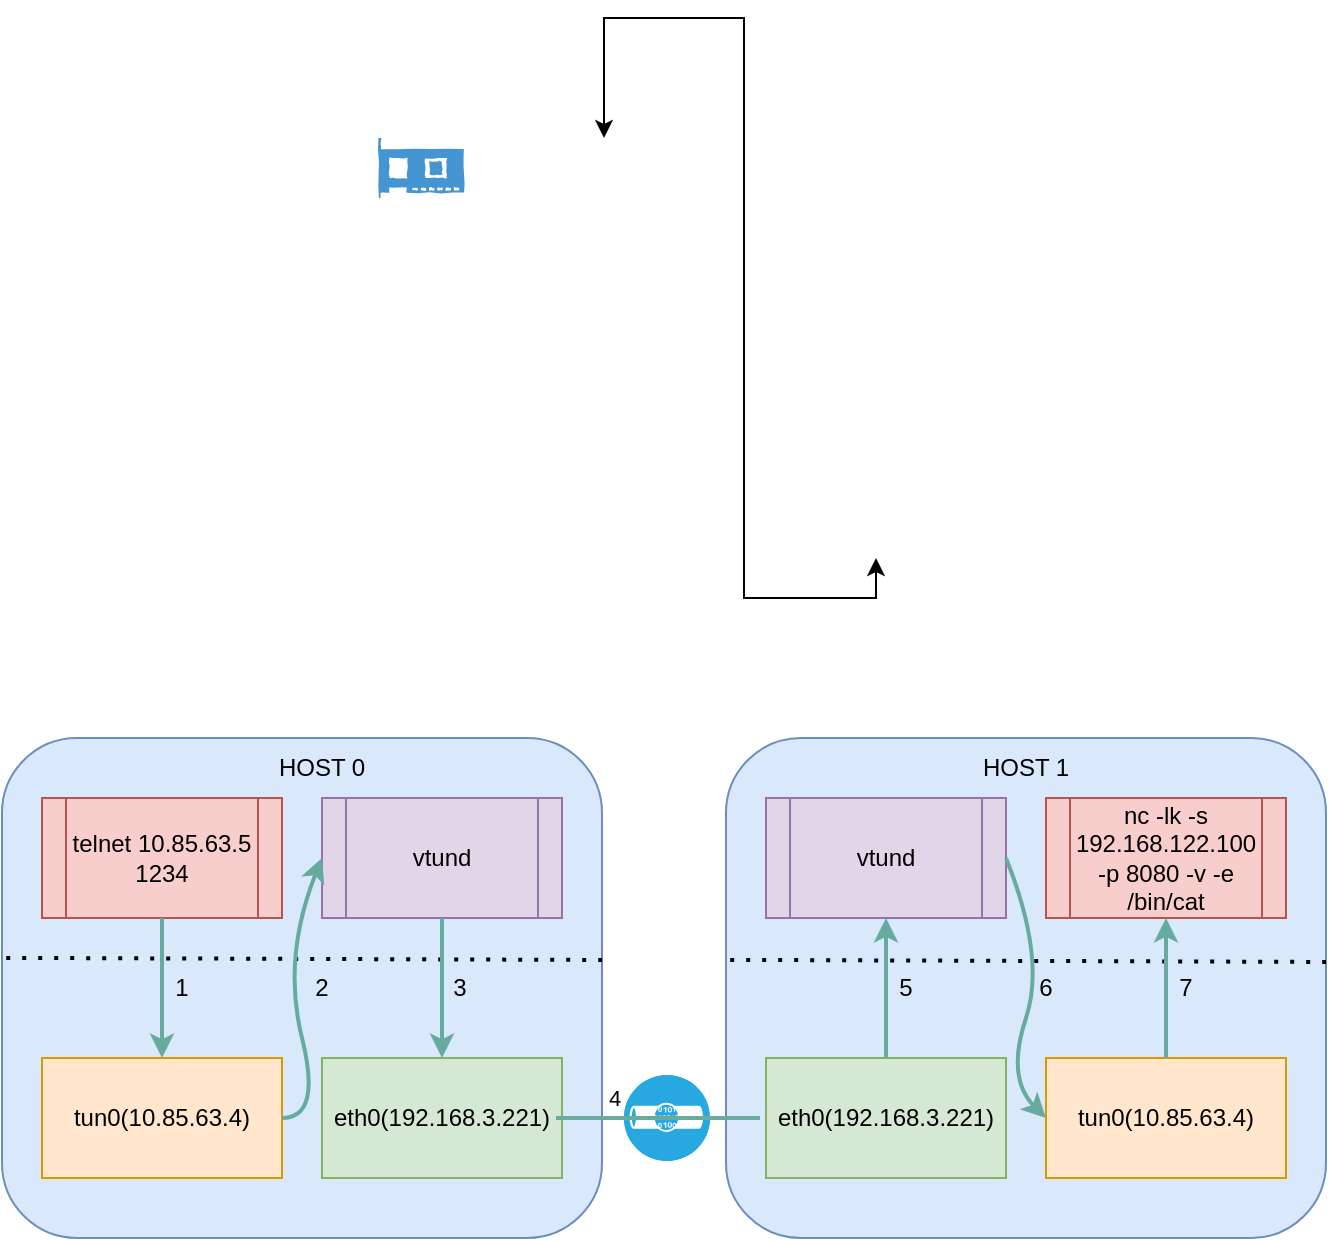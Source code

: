 <mxfile version="20.5.2" type="github">
  <diagram id="Imm6RlBQTcU_sDwAdbRj" name="Page-1">
    <mxGraphModel dx="1214" dy="676" grid="1" gridSize="10" guides="1" tooltips="1" connect="1" arrows="1" fold="1" page="1" pageScale="1" pageWidth="850" pageHeight="1100" math="0" shadow="0">
      <root>
        <mxCell id="0" />
        <mxCell id="1" parent="0" />
        <mxCell id="QAS7FAwJ0gN49UtU_o3m-10" value="" style="pointerEvents=1;shadow=0;dashed=0;html=1;strokeColor=none;fillColor=#4495D1;labelPosition=center;verticalLabelPosition=bottom;verticalAlign=top;align=center;outlineConnect=0;shape=mxgraph.veeam.2d.network_card;comic=1;" parent="1" vertex="1">
          <mxGeometry x="247.2" y="210" width="42.8" height="30" as="geometry" />
        </mxCell>
        <mxCell id="QAS7FAwJ0gN49UtU_o3m-17" value="" style="endArrow=classic;startArrow=classic;html=1;rounded=0;strokeColor=#000000;exitX=0.5;exitY=1;exitDx=0;exitDy=0;entryX=0.5;entryY=0;entryDx=0;entryDy=0;" parent="1" target="QAS7FAwJ0gN49UtU_o3m-9" edge="1">
          <mxGeometry width="50" height="50" relative="1" as="geometry">
            <mxPoint x="496" y="420" as="sourcePoint" />
            <mxPoint x="360" y="210" as="targetPoint" />
            <Array as="points">
              <mxPoint x="496" y="440" />
              <mxPoint x="430" y="440" />
              <mxPoint x="430" y="150" />
              <mxPoint x="400" y="150" />
              <mxPoint x="360" y="150" />
            </Array>
          </mxGeometry>
        </mxCell>
        <mxCell id="GdNjGD04FshlyLIHbKeY-66" value="" style="fillColor=#28A8E0;verticalLabelPosition=bottom;sketch=0;html=1;strokeColor=#ffffff;verticalAlign=top;align=center;points=[[0.145,0.145,0],[0.5,0,0],[0.855,0.145,0],[1,0.5,0],[0.855,0.855,0],[0.5,1,0],[0.145,0.855,0],[0,0.5,0]];pointerEvents=1;shape=mxgraph.cisco_safe.compositeIcon;bgIcon=ellipse;resIcon=mxgraph.cisco_safe.capability.virtual_private_network;" vertex="1" parent="1">
          <mxGeometry x="370" y="678.5" width="43" height="43" as="geometry" />
        </mxCell>
        <mxCell id="GdNjGD04FshlyLIHbKeY-82" value="" style="rounded=1;whiteSpace=wrap;html=1;fillColor=#dae8fc;strokeColor=#6c8ebf;" vertex="1" parent="1">
          <mxGeometry x="59" y="510" width="300" height="250" as="geometry" />
        </mxCell>
        <mxCell id="GdNjGD04FshlyLIHbKeY-83" value="telnet 10.85.63.5 1234" style="shape=process;whiteSpace=wrap;html=1;backgroundOutline=1;fillColor=#f8cecc;strokeColor=#b85450;" vertex="1" parent="1">
          <mxGeometry x="79.0" y="540" width="120" height="60" as="geometry" />
        </mxCell>
        <mxCell id="GdNjGD04FshlyLIHbKeY-84" value="vtund" style="shape=process;whiteSpace=wrap;html=1;backgroundOutline=1;fillColor=#e1d5e7;strokeColor=#9673a6;" vertex="1" parent="1">
          <mxGeometry x="219" y="540" width="120" height="60" as="geometry" />
        </mxCell>
        <mxCell id="GdNjGD04FshlyLIHbKeY-88" value="tun0(10.85.63.4)" style="rounded=0;whiteSpace=wrap;html=1;fillColor=#ffe6cc;strokeColor=#d79b00;" vertex="1" parent="1">
          <mxGeometry x="79" y="670" width="120" height="60" as="geometry" />
        </mxCell>
        <mxCell id="GdNjGD04FshlyLIHbKeY-89" value="eth0(192.168.3.221)" style="rounded=0;whiteSpace=wrap;html=1;fillColor=#d5e8d4;strokeColor=#82b366;" vertex="1" parent="1">
          <mxGeometry x="219" y="670" width="120" height="60" as="geometry" />
        </mxCell>
        <mxCell id="GdNjGD04FshlyLIHbKeY-90" value="" style="endArrow=none;dashed=1;html=1;dashPattern=1 3;strokeWidth=2;rounded=0;exitX=0.007;exitY=0.469;exitDx=0;exitDy=0;exitPerimeter=0;entryX=1;entryY=0.473;entryDx=0;entryDy=0;entryPerimeter=0;" edge="1" parent="1">
          <mxGeometry width="50" height="50" relative="1" as="geometry">
            <mxPoint x="61.1" y="619.94" as="sourcePoint" />
            <mxPoint x="359" y="620.98" as="targetPoint" />
          </mxGeometry>
        </mxCell>
        <mxCell id="GdNjGD04FshlyLIHbKeY-93" value="" style="rounded=1;whiteSpace=wrap;html=1;fillColor=#dae8fc;strokeColor=#6c8ebf;" vertex="1" parent="1">
          <mxGeometry x="421" y="510" width="300" height="250" as="geometry" />
        </mxCell>
        <mxCell id="GdNjGD04FshlyLIHbKeY-94" value="vtund" style="shape=process;whiteSpace=wrap;html=1;backgroundOutline=1;fillColor=#e1d5e7;strokeColor=#9673a6;" vertex="1" parent="1">
          <mxGeometry x="441" y="540" width="120" height="60" as="geometry" />
        </mxCell>
        <mxCell id="GdNjGD04FshlyLIHbKeY-95" value="nc -lk -s 192.168.122.100 -p 8080 -v -e /bin/cat" style="shape=process;whiteSpace=wrap;html=1;backgroundOutline=1;fillColor=#f8cecc;strokeColor=#b85450;" vertex="1" parent="1">
          <mxGeometry x="581" y="540" width="120" height="60" as="geometry" />
        </mxCell>
        <mxCell id="GdNjGD04FshlyLIHbKeY-96" value="&lt;div&gt;eth0(192.168.3.221)&lt;/div&gt;" style="rounded=0;whiteSpace=wrap;html=1;fillColor=#d5e8d4;strokeColor=#82b366;" vertex="1" parent="1">
          <mxGeometry x="441" y="670" width="120" height="60" as="geometry" />
        </mxCell>
        <mxCell id="GdNjGD04FshlyLIHbKeY-97" value="&lt;div&gt;tun0(10.85.63.4)&lt;/div&gt;" style="rounded=0;whiteSpace=wrap;html=1;fillColor=#ffe6cc;strokeColor=#d79b00;" vertex="1" parent="1">
          <mxGeometry x="581" y="670" width="120" height="60" as="geometry" />
        </mxCell>
        <mxCell id="GdNjGD04FshlyLIHbKeY-98" value="" style="endArrow=none;dashed=1;html=1;dashPattern=1 3;strokeWidth=2;rounded=0;exitX=0.007;exitY=0.469;exitDx=0;exitDy=0;exitPerimeter=0;entryX=1;entryY=0.473;entryDx=0;entryDy=0;entryPerimeter=0;" edge="1" parent="1">
          <mxGeometry width="50" height="50" relative="1" as="geometry">
            <mxPoint x="423.1" y="620.94" as="sourcePoint" />
            <mxPoint x="721" y="621.98" as="targetPoint" />
          </mxGeometry>
        </mxCell>
        <mxCell id="GdNjGD04FshlyLIHbKeY-99" value="" style="endArrow=classic;html=1;rounded=0;exitX=0.5;exitY=1;exitDx=0;exitDy=0;entryX=0.5;entryY=0;entryDx=0;entryDy=0;strokeWidth=2;strokeColor=#67AB9F;" edge="1" parent="1" source="GdNjGD04FshlyLIHbKeY-83" target="GdNjGD04FshlyLIHbKeY-88">
          <mxGeometry width="50" height="50" relative="1" as="geometry">
            <mxPoint x="469" y="710" as="sourcePoint" />
            <mxPoint x="519" y="660" as="targetPoint" />
          </mxGeometry>
        </mxCell>
        <mxCell id="GdNjGD04FshlyLIHbKeY-101" value="" style="endArrow=classic;html=1;rounded=0;exitX=0.5;exitY=1;exitDx=0;exitDy=0;entryX=0.5;entryY=0;entryDx=0;entryDy=0;strokeWidth=2;strokeColor=#67AB9F;fillColor=#dae8fc;" edge="1" parent="1" source="GdNjGD04FshlyLIHbKeY-84" target="GdNjGD04FshlyLIHbKeY-89">
          <mxGeometry y="10" width="50" height="50" relative="1" as="geometry">
            <mxPoint x="149" y="610" as="sourcePoint" />
            <mxPoint x="149" y="710" as="targetPoint" />
            <mxPoint as="offset" />
          </mxGeometry>
        </mxCell>
        <mxCell id="GdNjGD04FshlyLIHbKeY-102" value="4" style="endArrow=none;html=1;rounded=0;strokeColor=#67AB9F;strokeWidth=2;exitX=1;exitY=0.5;exitDx=0;exitDy=0;entryX=0;entryY=0.5;entryDx=0;entryDy=0;" edge="1" parent="1">
          <mxGeometry x="-0.429" y="10" width="50" height="50" relative="1" as="geometry">
            <mxPoint x="336" y="700" as="sourcePoint" />
            <mxPoint x="438" y="700" as="targetPoint" />
            <mxPoint as="offset" />
          </mxGeometry>
        </mxCell>
        <mxCell id="GdNjGD04FshlyLIHbKeY-103" value="" style="endArrow=classic;html=1;rounded=0;strokeColor=#67AB9F;strokeWidth=2;entryX=0.5;entryY=1;entryDx=0;entryDy=0;exitX=0.5;exitY=0;exitDx=0;exitDy=0;" edge="1" parent="1" source="GdNjGD04FshlyLIHbKeY-96" target="GdNjGD04FshlyLIHbKeY-94">
          <mxGeometry width="50" height="50" relative="1" as="geometry">
            <mxPoint x="431" y="710" as="sourcePoint" />
            <mxPoint x="481" y="660" as="targetPoint" />
          </mxGeometry>
        </mxCell>
        <mxCell id="GdNjGD04FshlyLIHbKeY-106" value="" style="endArrow=classic;html=1;rounded=0;strokeColor=#67AB9F;strokeWidth=2;entryX=0.5;entryY=1;entryDx=0;entryDy=0;exitX=0.5;exitY=0;exitDx=0;exitDy=0;" edge="1" parent="1" source="GdNjGD04FshlyLIHbKeY-97" target="GdNjGD04FshlyLIHbKeY-95">
          <mxGeometry width="50" height="50" relative="1" as="geometry">
            <mxPoint x="431" y="710" as="sourcePoint" />
            <mxPoint x="481" y="660" as="targetPoint" />
          </mxGeometry>
        </mxCell>
        <mxCell id="GdNjGD04FshlyLIHbKeY-107" value="" style="curved=1;endArrow=classic;html=1;rounded=0;strokeColor=#67AB9F;strokeWidth=2;entryX=0;entryY=0.5;entryDx=0;entryDy=0;exitX=1;exitY=0.5;exitDx=0;exitDy=0;" edge="1" parent="1" source="GdNjGD04FshlyLIHbKeY-88" target="GdNjGD04FshlyLIHbKeY-84">
          <mxGeometry width="50" height="50" relative="1" as="geometry">
            <mxPoint x="169" y="630" as="sourcePoint" />
            <mxPoint x="219" y="580" as="targetPoint" />
            <Array as="points">
              <mxPoint x="219" y="700" />
              <mxPoint x="199" y="620" />
            </Array>
          </mxGeometry>
        </mxCell>
        <mxCell id="GdNjGD04FshlyLIHbKeY-108" value="" style="curved=1;endArrow=classic;html=1;rounded=0;strokeColor=#67AB9F;strokeWidth=2;exitX=1;exitY=0.5;exitDx=0;exitDy=0;entryX=0;entryY=0.5;entryDx=0;entryDy=0;" edge="1" parent="1" source="GdNjGD04FshlyLIHbKeY-94" target="GdNjGD04FshlyLIHbKeY-97">
          <mxGeometry width="50" height="50" relative="1" as="geometry">
            <mxPoint x="581" y="610" as="sourcePoint" />
            <mxPoint x="531" y="660" as="targetPoint" />
            <Array as="points">
              <mxPoint x="581" y="620" />
              <mxPoint x="561" y="680" />
            </Array>
          </mxGeometry>
        </mxCell>
        <mxCell id="GdNjGD04FshlyLIHbKeY-109" value="1" style="text;html=1;strokeColor=none;fillColor=none;align=center;verticalAlign=middle;whiteSpace=wrap;rounded=0;" vertex="1" parent="1">
          <mxGeometry x="119" y="620" width="60" height="30" as="geometry" />
        </mxCell>
        <mxCell id="GdNjGD04FshlyLIHbKeY-110" value="2" style="text;html=1;strokeColor=none;fillColor=none;align=center;verticalAlign=middle;whiteSpace=wrap;rounded=0;" vertex="1" parent="1">
          <mxGeometry x="189" y="620" width="60" height="30" as="geometry" />
        </mxCell>
        <mxCell id="GdNjGD04FshlyLIHbKeY-111" value="3" style="text;html=1;strokeColor=none;fillColor=none;align=center;verticalAlign=middle;whiteSpace=wrap;rounded=0;" vertex="1" parent="1">
          <mxGeometry x="257.6" y="620" width="60" height="30" as="geometry" />
        </mxCell>
        <mxCell id="GdNjGD04FshlyLIHbKeY-112" value="5" style="text;html=1;strokeColor=none;fillColor=none;align=center;verticalAlign=middle;whiteSpace=wrap;rounded=0;" vertex="1" parent="1">
          <mxGeometry x="481" y="620" width="60" height="30" as="geometry" />
        </mxCell>
        <mxCell id="GdNjGD04FshlyLIHbKeY-113" value="6" style="text;html=1;strokeColor=none;fillColor=none;align=center;verticalAlign=middle;whiteSpace=wrap;rounded=0;" vertex="1" parent="1">
          <mxGeometry x="551" y="620" width="60" height="30" as="geometry" />
        </mxCell>
        <mxCell id="GdNjGD04FshlyLIHbKeY-114" value="7" style="text;html=1;strokeColor=none;fillColor=none;align=center;verticalAlign=middle;whiteSpace=wrap;rounded=0;" vertex="1" parent="1">
          <mxGeometry x="621" y="620" width="60" height="30" as="geometry" />
        </mxCell>
        <mxCell id="GdNjGD04FshlyLIHbKeY-116" value="HOST 0" style="text;html=1;strokeColor=none;fillColor=none;align=center;verticalAlign=middle;whiteSpace=wrap;rounded=0;" vertex="1" parent="1">
          <mxGeometry x="189" y="510" width="60" height="30" as="geometry" />
        </mxCell>
        <mxCell id="GdNjGD04FshlyLIHbKeY-117" value="HOST 1" style="text;html=1;strokeColor=none;fillColor=none;align=center;verticalAlign=middle;whiteSpace=wrap;rounded=0;" vertex="1" parent="1">
          <mxGeometry x="541" y="510" width="60" height="30" as="geometry" />
        </mxCell>
      </root>
    </mxGraphModel>
  </diagram>
</mxfile>
